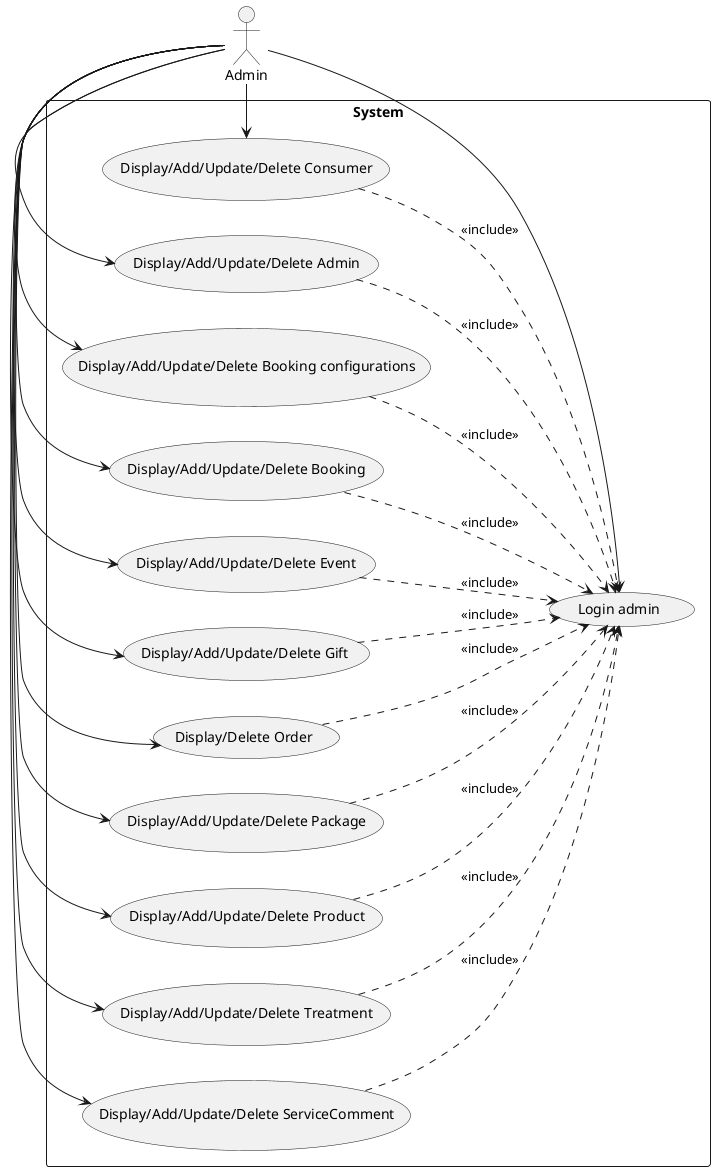 @startuml
left to right direction
actor "Admin"


rectangle System{
	Admin ->  (Login admin)
	Admin -> (Display/Add/Update/Delete Consumer)
	(Display/Add/Update/Delete Consumer) ..>  (Login admin): <<include>>
	Admin -> (Display/Add/Update/Delete Admin)
	(Display/Add/Update/Delete Admin) ..>  (Login admin): <<include>>
	Admin -> (Display/Add/Update/Delete Booking configurations)
	(Display/Add/Update/Delete Booking configurations) ..>  (Login admin): <<include>>
	Admin -> (Display/Add/Update/Delete Booking)
	(Display/Add/Update/Delete Booking) ..>  (Login admin): <<include>>
	Admin -> (Display/Add/Update/Delete Event)
	(Display/Add/Update/Delete Event) ..>  (Login admin): <<include>>
	Admin -> (Display/Add/Update/Delete Gift)
	(Display/Add/Update/Delete Gift) ..>  (Login admin): <<include>>
	Admin -> (Display/Delete Order)
	(Display/Delete Order) ..>  (Login admin): <<include>>
	Admin -> (Display/Add/Update/Delete Package)
	(Display/Add/Update/Delete Package) ..>  (Login admin): <<include>>
	Admin -> (Display/Add/Update/Delete Product)
	(Display/Add/Update/Delete Product) ..>  (Login admin): <<include>>
	Admin -> (Display/Add/Update/Delete Treatment)
	(Display/Add/Update/Delete Treatment) ..>  (Login admin): <<include>>
	Admin -> (Display/Add/Update/Delete ServiceComment)
	(Display/Add/Update/Delete ServiceComment) ..>  (Login admin): <<include>>
}
@enduml